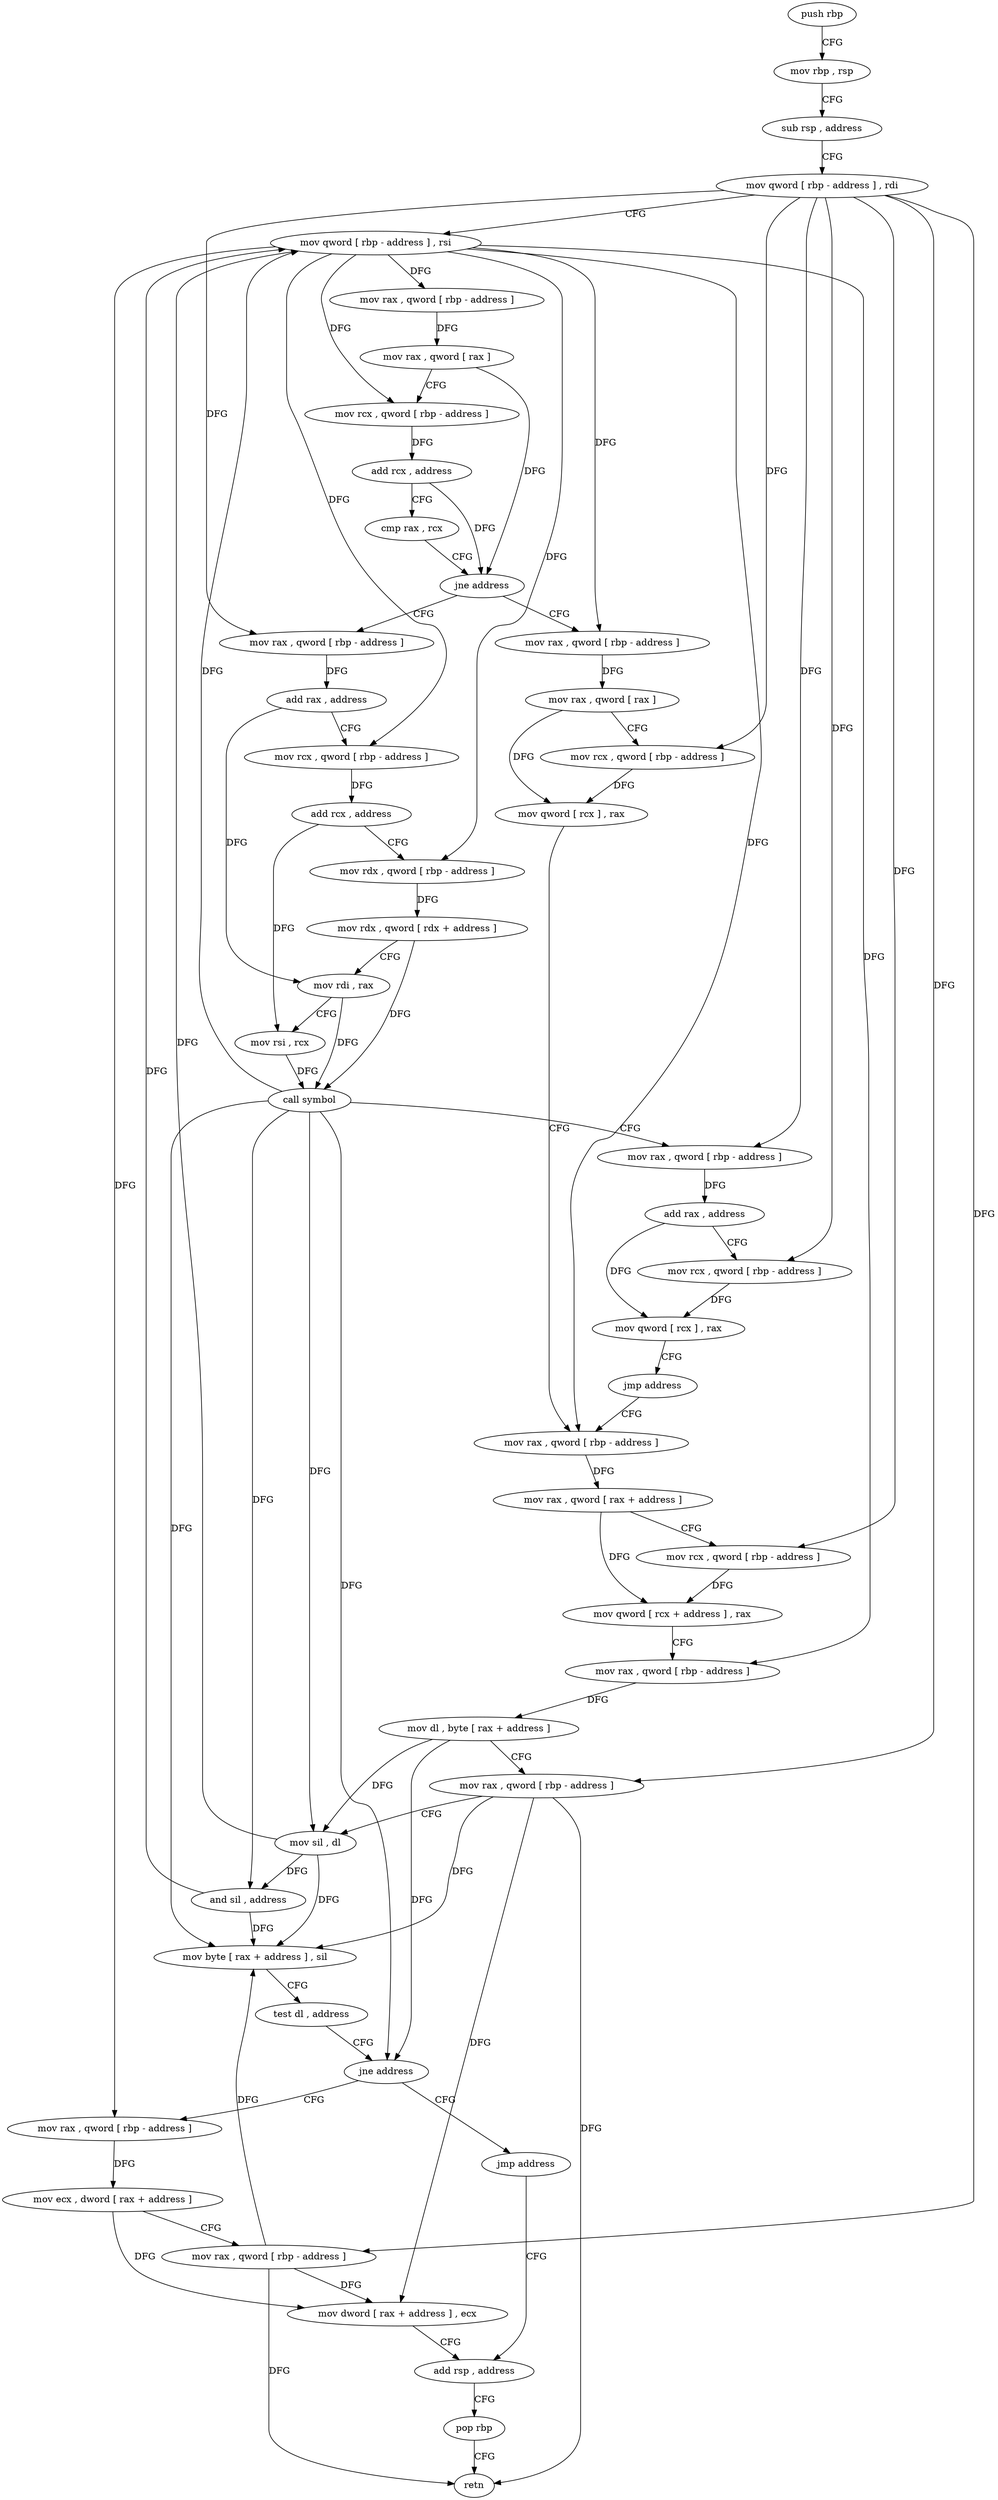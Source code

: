 digraph "func" {
"4275776" [label = "push rbp" ]
"4275777" [label = "mov rbp , rsp" ]
"4275780" [label = "sub rsp , address" ]
"4275784" [label = "mov qword [ rbp - address ] , rdi" ]
"4275788" [label = "mov qword [ rbp - address ] , rsi" ]
"4275792" [label = "mov rax , qword [ rbp - address ]" ]
"4275796" [label = "mov rax , qword [ rax ]" ]
"4275799" [label = "mov rcx , qword [ rbp - address ]" ]
"4275803" [label = "add rcx , address" ]
"4275810" [label = "cmp rax , rcx" ]
"4275813" [label = "jne address" ]
"4275881" [label = "mov rax , qword [ rbp - address ]" ]
"4275819" [label = "mov rax , qword [ rbp - address ]" ]
"4275885" [label = "mov rax , qword [ rax ]" ]
"4275888" [label = "mov rcx , qword [ rbp - address ]" ]
"4275892" [label = "mov qword [ rcx ] , rax" ]
"4275895" [label = "mov rax , qword [ rbp - address ]" ]
"4275823" [label = "add rax , address" ]
"4275829" [label = "mov rcx , qword [ rbp - address ]" ]
"4275833" [label = "add rcx , address" ]
"4275840" [label = "mov rdx , qword [ rbp - address ]" ]
"4275844" [label = "mov rdx , qword [ rdx + address ]" ]
"4275848" [label = "mov rdi , rax" ]
"4275851" [label = "mov rsi , rcx" ]
"4275854" [label = "call symbol" ]
"4275859" [label = "mov rax , qword [ rbp - address ]" ]
"4275863" [label = "add rax , address" ]
"4275869" [label = "mov rcx , qword [ rbp - address ]" ]
"4275873" [label = "mov qword [ rcx ] , rax" ]
"4275876" [label = "jmp address" ]
"4275947" [label = "mov rax , qword [ rbp - address ]" ]
"4275951" [label = "mov ecx , dword [ rax + address ]" ]
"4275954" [label = "mov rax , qword [ rbp - address ]" ]
"4275958" [label = "mov dword [ rax + address ] , ecx" ]
"4275961" [label = "add rsp , address" ]
"4275942" [label = "jmp address" ]
"4275899" [label = "mov rax , qword [ rax + address ]" ]
"4275903" [label = "mov rcx , qword [ rbp - address ]" ]
"4275907" [label = "mov qword [ rcx + address ] , rax" ]
"4275911" [label = "mov rax , qword [ rbp - address ]" ]
"4275915" [label = "mov dl , byte [ rax + address ]" ]
"4275918" [label = "mov rax , qword [ rbp - address ]" ]
"4275922" [label = "mov sil , dl" ]
"4275925" [label = "and sil , address" ]
"4275929" [label = "mov byte [ rax + address ] , sil" ]
"4275933" [label = "test dl , address" ]
"4275936" [label = "jne address" ]
"4275965" [label = "pop rbp" ]
"4275966" [label = "retn" ]
"4275776" -> "4275777" [ label = "CFG" ]
"4275777" -> "4275780" [ label = "CFG" ]
"4275780" -> "4275784" [ label = "CFG" ]
"4275784" -> "4275788" [ label = "CFG" ]
"4275784" -> "4275888" [ label = "DFG" ]
"4275784" -> "4275819" [ label = "DFG" ]
"4275784" -> "4275859" [ label = "DFG" ]
"4275784" -> "4275869" [ label = "DFG" ]
"4275784" -> "4275903" [ label = "DFG" ]
"4275784" -> "4275918" [ label = "DFG" ]
"4275784" -> "4275954" [ label = "DFG" ]
"4275788" -> "4275792" [ label = "DFG" ]
"4275788" -> "4275799" [ label = "DFG" ]
"4275788" -> "4275881" [ label = "DFG" ]
"4275788" -> "4275829" [ label = "DFG" ]
"4275788" -> "4275840" [ label = "DFG" ]
"4275788" -> "4275895" [ label = "DFG" ]
"4275788" -> "4275911" [ label = "DFG" ]
"4275788" -> "4275947" [ label = "DFG" ]
"4275792" -> "4275796" [ label = "DFG" ]
"4275796" -> "4275799" [ label = "CFG" ]
"4275796" -> "4275813" [ label = "DFG" ]
"4275799" -> "4275803" [ label = "DFG" ]
"4275803" -> "4275810" [ label = "CFG" ]
"4275803" -> "4275813" [ label = "DFG" ]
"4275810" -> "4275813" [ label = "CFG" ]
"4275813" -> "4275881" [ label = "CFG" ]
"4275813" -> "4275819" [ label = "CFG" ]
"4275881" -> "4275885" [ label = "DFG" ]
"4275819" -> "4275823" [ label = "DFG" ]
"4275885" -> "4275888" [ label = "CFG" ]
"4275885" -> "4275892" [ label = "DFG" ]
"4275888" -> "4275892" [ label = "DFG" ]
"4275892" -> "4275895" [ label = "CFG" ]
"4275895" -> "4275899" [ label = "DFG" ]
"4275823" -> "4275829" [ label = "CFG" ]
"4275823" -> "4275848" [ label = "DFG" ]
"4275829" -> "4275833" [ label = "DFG" ]
"4275833" -> "4275840" [ label = "CFG" ]
"4275833" -> "4275851" [ label = "DFG" ]
"4275840" -> "4275844" [ label = "DFG" ]
"4275844" -> "4275848" [ label = "CFG" ]
"4275844" -> "4275854" [ label = "DFG" ]
"4275848" -> "4275851" [ label = "CFG" ]
"4275848" -> "4275854" [ label = "DFG" ]
"4275851" -> "4275854" [ label = "DFG" ]
"4275854" -> "4275859" [ label = "CFG" ]
"4275854" -> "4275788" [ label = "DFG" ]
"4275854" -> "4275922" [ label = "DFG" ]
"4275854" -> "4275936" [ label = "DFG" ]
"4275854" -> "4275925" [ label = "DFG" ]
"4275854" -> "4275929" [ label = "DFG" ]
"4275859" -> "4275863" [ label = "DFG" ]
"4275863" -> "4275869" [ label = "CFG" ]
"4275863" -> "4275873" [ label = "DFG" ]
"4275869" -> "4275873" [ label = "DFG" ]
"4275873" -> "4275876" [ label = "CFG" ]
"4275876" -> "4275895" [ label = "CFG" ]
"4275947" -> "4275951" [ label = "DFG" ]
"4275951" -> "4275954" [ label = "CFG" ]
"4275951" -> "4275958" [ label = "DFG" ]
"4275954" -> "4275958" [ label = "DFG" ]
"4275954" -> "4275929" [ label = "DFG" ]
"4275954" -> "4275966" [ label = "DFG" ]
"4275958" -> "4275961" [ label = "CFG" ]
"4275961" -> "4275965" [ label = "CFG" ]
"4275942" -> "4275961" [ label = "CFG" ]
"4275899" -> "4275903" [ label = "CFG" ]
"4275899" -> "4275907" [ label = "DFG" ]
"4275903" -> "4275907" [ label = "DFG" ]
"4275907" -> "4275911" [ label = "CFG" ]
"4275911" -> "4275915" [ label = "DFG" ]
"4275915" -> "4275918" [ label = "CFG" ]
"4275915" -> "4275922" [ label = "DFG" ]
"4275915" -> "4275936" [ label = "DFG" ]
"4275918" -> "4275922" [ label = "CFG" ]
"4275918" -> "4275929" [ label = "DFG" ]
"4275918" -> "4275958" [ label = "DFG" ]
"4275918" -> "4275966" [ label = "DFG" ]
"4275922" -> "4275925" [ label = "DFG" ]
"4275922" -> "4275788" [ label = "DFG" ]
"4275922" -> "4275929" [ label = "DFG" ]
"4275925" -> "4275929" [ label = "DFG" ]
"4275925" -> "4275788" [ label = "DFG" ]
"4275929" -> "4275933" [ label = "CFG" ]
"4275933" -> "4275936" [ label = "CFG" ]
"4275936" -> "4275947" [ label = "CFG" ]
"4275936" -> "4275942" [ label = "CFG" ]
"4275965" -> "4275966" [ label = "CFG" ]
}
